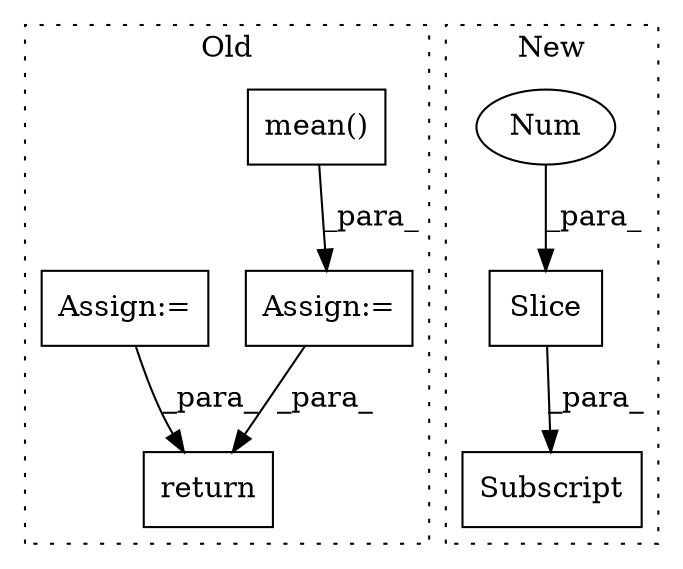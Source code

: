 digraph G {
subgraph cluster0 {
1 [label="mean()" a="75" s="498,510" l="11,27" shape="box"];
5 [label="Assign:=" a="68" s="495" l="3" shape="box"];
6 [label="return" a="93" s="546" l="7" shape="box"];
7 [label="Assign:=" a="68" s="423" l="3" shape="box"];
label = "Old";
style="dotted";
}
subgraph cluster1 {
2 [label="Slice" a="80" s="510" l="3" shape="box"];
3 [label="Subscript" a="63" s="502,0" l="12,0" shape="box"];
4 [label="Num" a="76" s="510" l="2" shape="ellipse"];
label = "New";
style="dotted";
}
1 -> 5 [label="_para_"];
2 -> 3 [label="_para_"];
4 -> 2 [label="_para_"];
5 -> 6 [label="_para_"];
7 -> 6 [label="_para_"];
}